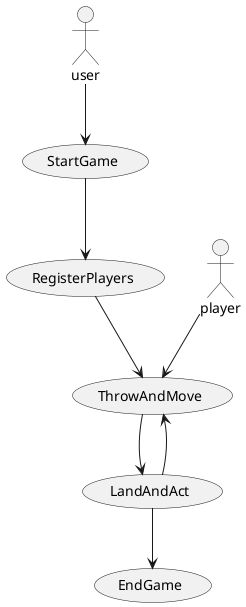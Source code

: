 @startuml
actor user as uc
actor player as uc9

usecase "StartGame" as uc1
usecase "RegisterPlayers" as uc2
usecase "ThrowAndMove" as uc3
usecase "LandAndAct" as uc4
usecase "EndGame" as uc5


uc --> uc1
uc1 --> uc2
uc9 --> uc3
uc2 --> uc3
uc3 --> uc4
uc4 --> uc3
uc4 --> uc5

@enduml
